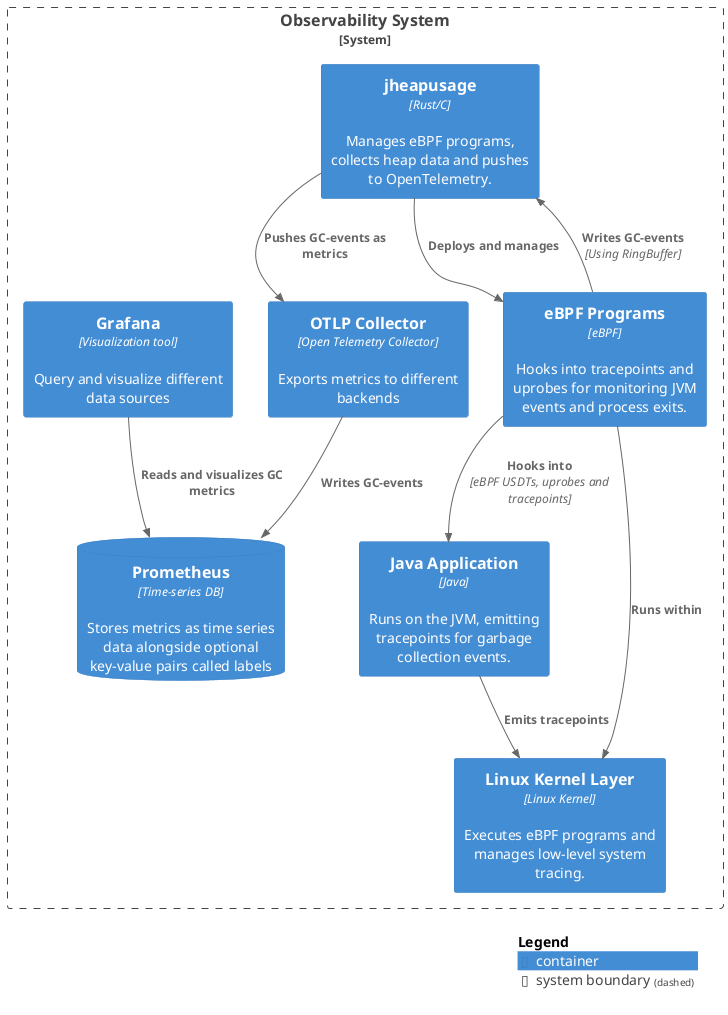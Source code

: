 @startuml
set separator none

top to bottom direction

!include <C4/C4>
!include <C4/C4_Context>
!include <C4/C4_Container>

System_Boundary(system, "Observability System") {
    Container(jheapusage, "jheapusage", "Rust/C", "Manages eBPF programs, collects heap data and pushes to OpenTelemetry.")
    Container(eBPFProgram, "eBPF Programs", "eBPF", "Hooks into tracepoints and uprobes for monitoring JVM events and process exits.")
    Container(javaApp, "Java Application", "Java", "Runs on the JVM, emitting tracepoints for garbage collection events.")
    Container(kernel, "Linux Kernel Layer", "Linux Kernel", "Executes eBPF programs and manages low-level system tracing.")
    Container(otlp, "OTLP Collector", "Open Telemetry Collector", "Exports metrics to different backends")
    ContainerDb(prometheus, "Prometheus", "Time-series DB", "Stores metrics as time series data alongside optional key-value pairs called labels")
    Container(grafana, "Grafana", "Visualization tool", "Query and visualize different data sources")
}

Rel(jheapusage, eBPFProgram, "Deploys and manages")
Rel(eBPFProgram, jheapusage,  "Writes GC-events", "Using RingBuffer")
Rel(jheapusage, otlp, "Pushes GC-events as metrics")
Rel(otlp, prometheus, "Writes GC-events")
Rel(grafana, prometheus, "Reads and visualizes GC metrics")
Rel(eBPFProgram, javaApp, "Hooks into", "eBPF USDTs, uprobes and tracepoints")
Rel(eBPFProgram, kernel, "Runs within")
Rel(javaApp, kernel, "Emits tracepoints")

SHOW_LEGEND(true)
@enduml